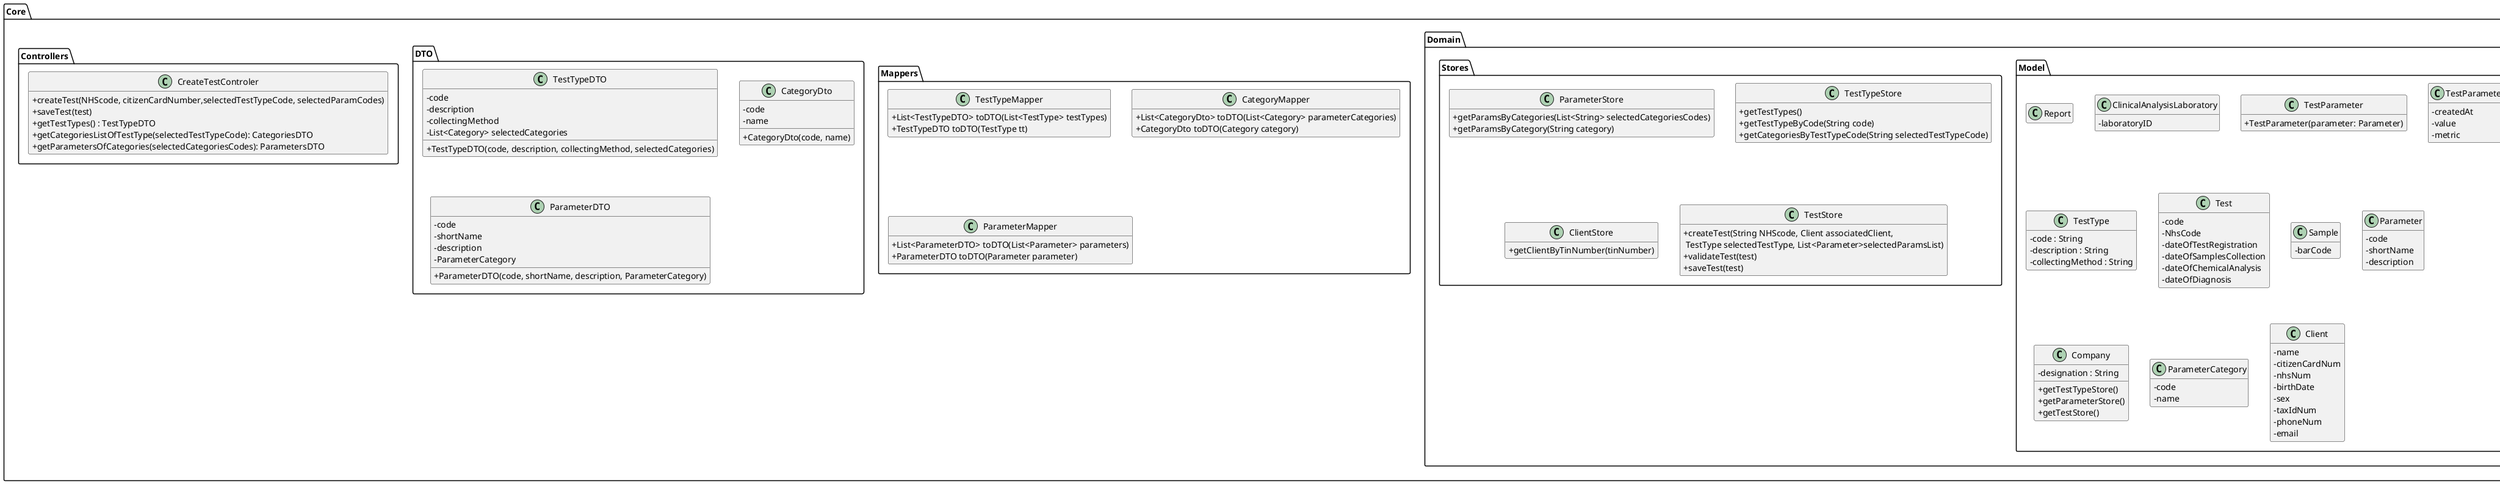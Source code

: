 @startuml
hide empty methods
hide empty attributes
'left to right direction
skinparam classAttributeIconSize 0

package Core {

package Domain {

package Model {

class Report{}

        class ClinicalAnalysisLaboratory{
        - laboratoryID
        }

        class TestParameter{
            +TestParameter(parameter: Parameter)
        }
        class TestParameterResult{
        - createdAt
        - value
        - metric
        }
        class TestType {
        - code : String
        - description : String
        - collectingMethod : String
        }

        class Test{
            - code
            - NhsCode
            - dateOfTestRegistration
            - dateOfSamplesCollection
            - dateOfChemicalAnalysis
            - dateOfDiagnosis
        }

        class Sample{
            - barCode
        }

        class Parameter {
          -code
          -shortName
          -description
        }

        class Company {
            -designation : String
            +getTestTypeStore()
            +getParameterStore()
            +getTestStore()
        }

        class ParameterCategory{
            -code
            -name
        }
        class Client{
        - name
        - citizenCardNum
        - nhsNum
        - birthDate
        - sex
        - taxIdNum
        - phoneNum
        - email
        }

}

package Stores {

    class ParameterStore {
    +getParamsByCategories(List<String> selectedCategoriesCodes)
    +getParamsByCategory(String category)
    }

    class TestTypeStore {
       +getTestTypes()
       +getTestTypeByCode(String code)
       +getCategoriesByTestTypeCode(String selectedTestTypeCode)
    }

    class ClientStore {
    +getClientByTinNumber(tinNumber)
    }


    class TestStore {
    +createTest(String NHScode, Client associatedClient,\n TestType selectedTestType, List<Parameter>selectedParamsList)
    +validateTest(test)
    +saveTest(test)
    }


}

}

package Mappers {

class TestTypeMapper {
    +List<TestTypeDTO> toDTO(List<TestType> testTypes)
    +TestTypeDTO toDTO(TestType tt)
}
class CategoryMapper{
    +List<CategoryDto> toDTO(List<Category> parameterCategories)
    +CategoryDto toDTO(Category category)
}
class ParameterMapper {
    +List<ParameterDTO> toDTO(List<Parameter> parameters)
    +ParameterDTO toDTO(Parameter parameter)
}
}

package DTO {

    class TestTypeDTO {
        -code
        -description
        -collectingMethod
        -List<Category> selectedCategories
        +TestTypeDTO(code, description, collectingMethod, selectedCategories)
    }

    class CategoryDto {
        -code
        -name
        +CategoryDto(code, name)
    }

    class ParameterDTO {
        -code
        -shortName
        -description
        -ParameterCategory
        +ParameterDTO(code, shortName, description, ParameterCategory)
    }
}

package Controllers {

class CreateTestControler{
    +createTest(NHScode, citizenCardNumber,selectedTestTypeCode, selectedParamCodes)
    +saveTest(test)
    +getTestTypes() : TestTypeDTO
    +getCategoriesListOfTestType(selectedTestTypeCode): CategoriesDTO
    +getParametersOfCategories(selectedCategoriesCodes): ParametersDTO
    }

}

}

package UI {

package Console {

 class CreateTestUI{
  }

}

}

@enduml